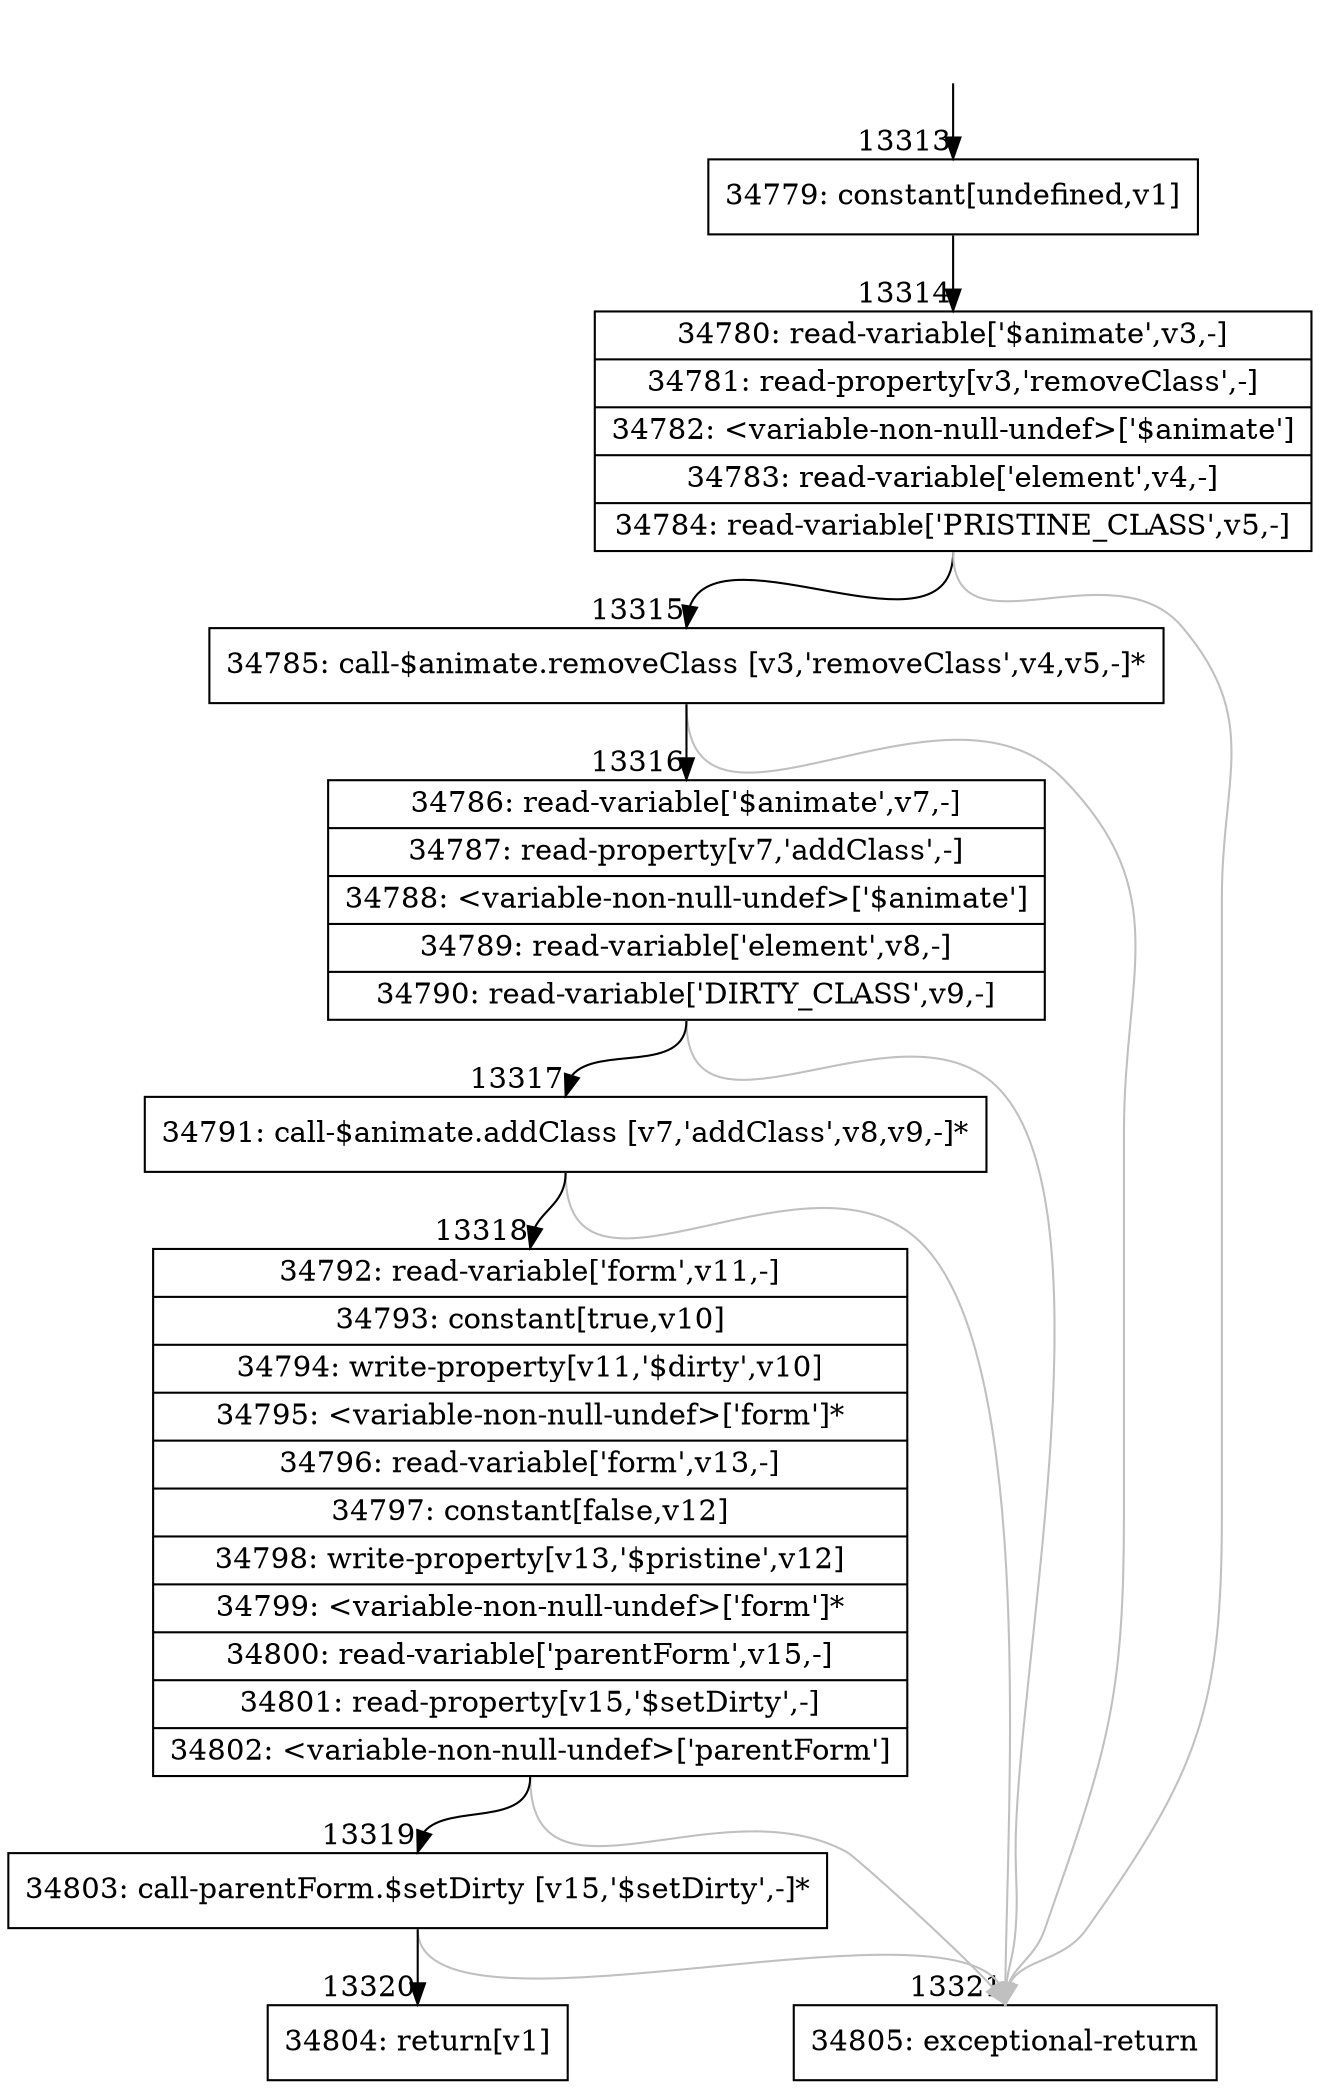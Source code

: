 digraph {
rankdir="TD"
BB_entry1036[shape=none,label=""];
BB_entry1036 -> BB13313 [tailport=s, headport=n, headlabel="    13313"]
BB13313 [shape=record label="{34779: constant[undefined,v1]}" ] 
BB13313 -> BB13314 [tailport=s, headport=n, headlabel="      13314"]
BB13314 [shape=record label="{34780: read-variable['$animate',v3,-]|34781: read-property[v3,'removeClass',-]|34782: \<variable-non-null-undef\>['$animate']|34783: read-variable['element',v4,-]|34784: read-variable['PRISTINE_CLASS',v5,-]}" ] 
BB13314 -> BB13315 [tailport=s, headport=n, headlabel="      13315"]
BB13314 -> BB13321 [tailport=s, headport=n, color=gray, headlabel="      13321"]
BB13315 [shape=record label="{34785: call-$animate.removeClass [v3,'removeClass',v4,v5,-]*}" ] 
BB13315 -> BB13316 [tailport=s, headport=n, headlabel="      13316"]
BB13315 -> BB13321 [tailport=s, headport=n, color=gray]
BB13316 [shape=record label="{34786: read-variable['$animate',v7,-]|34787: read-property[v7,'addClass',-]|34788: \<variable-non-null-undef\>['$animate']|34789: read-variable['element',v8,-]|34790: read-variable['DIRTY_CLASS',v9,-]}" ] 
BB13316 -> BB13317 [tailport=s, headport=n, headlabel="      13317"]
BB13316 -> BB13321 [tailport=s, headport=n, color=gray]
BB13317 [shape=record label="{34791: call-$animate.addClass [v7,'addClass',v8,v9,-]*}" ] 
BB13317 -> BB13318 [tailport=s, headport=n, headlabel="      13318"]
BB13317 -> BB13321 [tailport=s, headport=n, color=gray]
BB13318 [shape=record label="{34792: read-variable['form',v11,-]|34793: constant[true,v10]|34794: write-property[v11,'$dirty',v10]|34795: \<variable-non-null-undef\>['form']*|34796: read-variable['form',v13,-]|34797: constant[false,v12]|34798: write-property[v13,'$pristine',v12]|34799: \<variable-non-null-undef\>['form']*|34800: read-variable['parentForm',v15,-]|34801: read-property[v15,'$setDirty',-]|34802: \<variable-non-null-undef\>['parentForm']}" ] 
BB13318 -> BB13319 [tailport=s, headport=n, headlabel="      13319"]
BB13318 -> BB13321 [tailport=s, headport=n, color=gray]
BB13319 [shape=record label="{34803: call-parentForm.$setDirty [v15,'$setDirty',-]*}" ] 
BB13319 -> BB13320 [tailport=s, headport=n, headlabel="      13320"]
BB13319 -> BB13321 [tailport=s, headport=n, color=gray]
BB13320 [shape=record label="{34804: return[v1]}" ] 
BB13321 [shape=record label="{34805: exceptional-return}" ] 
//#$~ 20081
}
